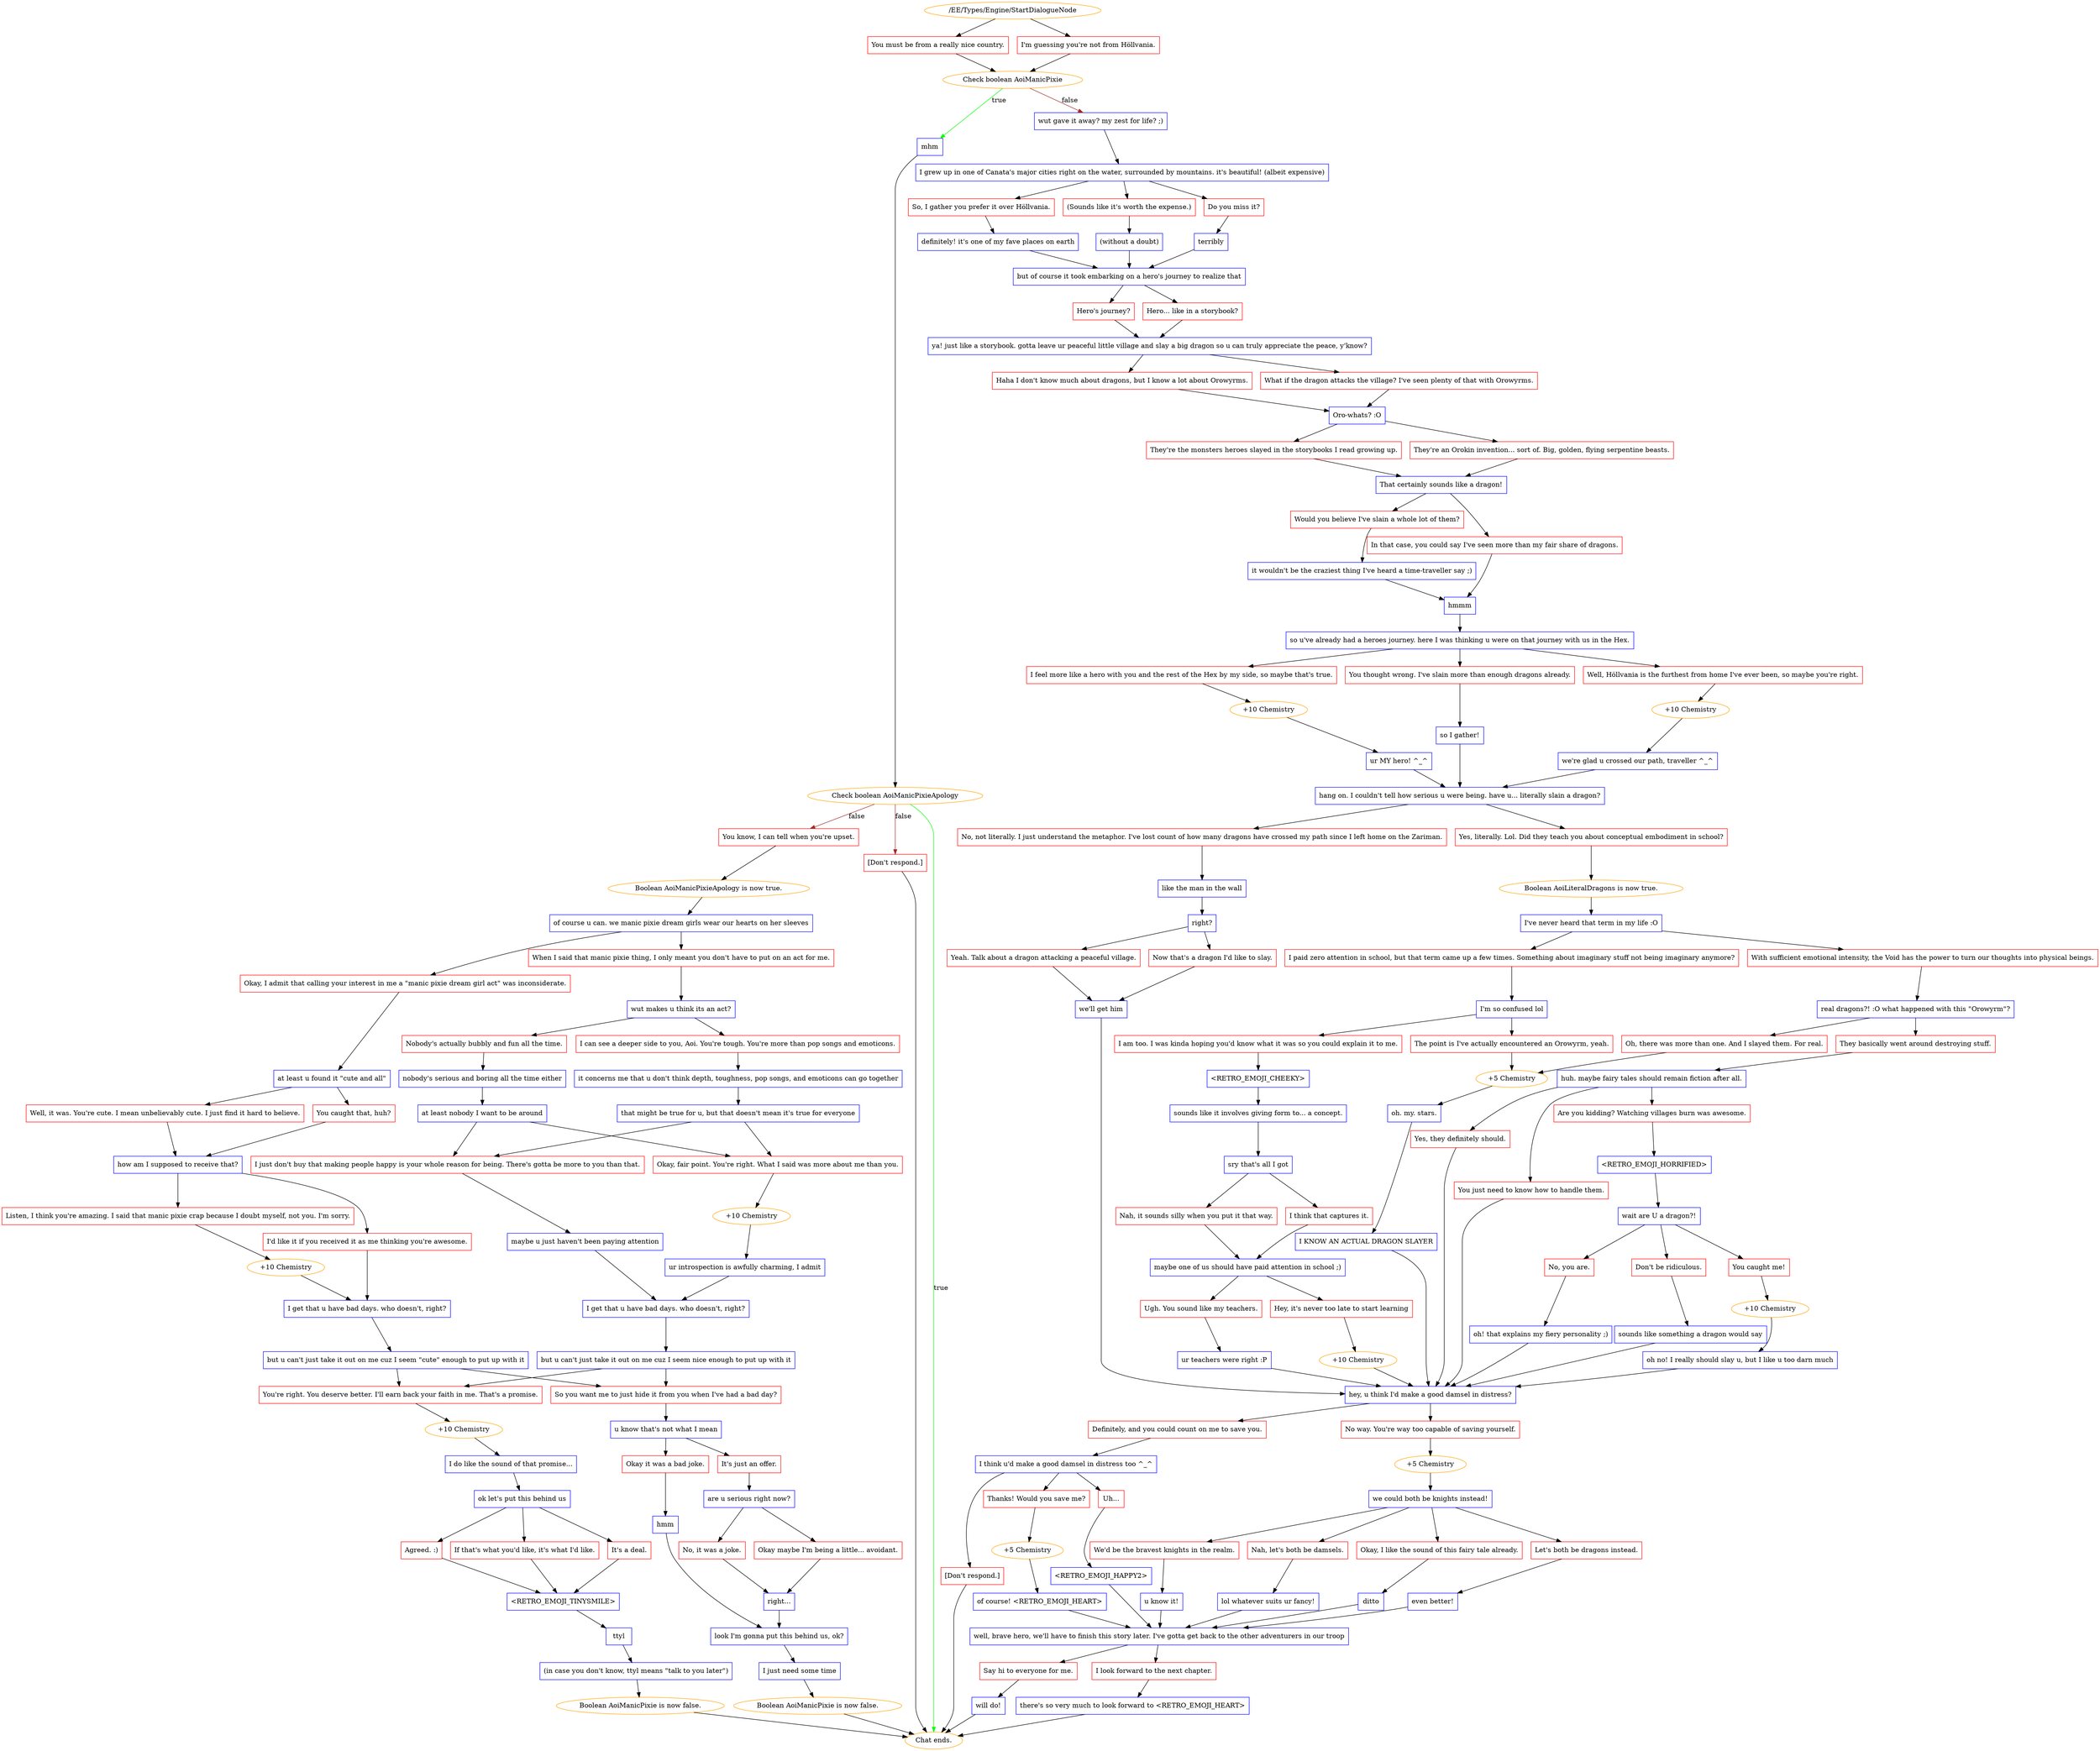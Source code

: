digraph {
	2088 [label="/EE/Types/Engine/StartDialogueNode",color=orange];
		2088 -> 2147;
		2088 -> 2148;
	2147 [label="You must be from a really nice country.",shape=box,color=red];
		2147 -> 2149;
	2148 [label="I'm guessing you're not from Höllvania.",shape=box,color=red];
		2148 -> 2149;
	2149 [label="Check boolean AoiManicPixie",color=orange];
		2149 -> 2091 [label=true,color=green];
		2149 -> 2151 [label=false,color=brown];
	2091 [label="mhm",shape=box,color=blue];
		2091 -> 2123;
	2151 [label="wut gave it away? my zest for life? ;)",shape=box,color=blue];
		2151 -> 2152;
	2123 [label="Check boolean AoiManicPixieApology",color=orange];
		2123 -> "Chat ends." [label=true,color=green];
		2123 -> 2125 [label=false,color=brown];
		2123 -> 2140 [label=false,color=brown];
	2152 [label="I grew up in one of Canata's major cities right on the water, surrounded by mountains. it's beautiful! (albeit expensive)",shape=box,color=blue];
		2152 -> 2153;
		2152 -> 2154;
		2152 -> 2155;
	"Chat ends." [color=orange];
	2125 [label="You know, I can tell when you're upset.",shape=box,color=red];
		2125 -> 2138;
	2140 [label="[Don't respond.]",shape=box,color=red];
		2140 -> "Chat ends.";
	2153 [label="Do you miss it?",shape=box,color=red];
		2153 -> 2156;
	2154 [label="So, I gather you prefer it over Höllvania.",shape=box,color=red];
		2154 -> 2157;
	2155 [label="(Sounds like it's worth the expense.)",shape=box,color=red];
		2155 -> 2158;
	2138 [label="Boolean AoiManicPixieApology is now true.",color=orange];
		2138 -> 2137;
	"Chat ends." [color=orange];
	2156 [label="terribly",shape=box,color=blue];
		2156 -> 2159;
	2157 [label="definitely! it's one of my fave places on earth",shape=box,color=blue];
		2157 -> 2159;
	2158 [label="(without a doubt)",shape=box,color=blue];
		2158 -> 2159;
	2137 [label="of course u can. we manic pixie dream girls wear our hearts on her sleeves",shape=box,color=blue];
		2137 -> 2136;
		2137 -> 2135;
	2159 [label="but of course it took embarking on a hero's journey to realize that",shape=box,color=blue];
		2159 -> 2160;
		2159 -> 2161;
	2136 [label="Okay, I admit that calling your interest in me a \"manic pixie dream girl act\" was inconsiderate.",shape=box,color=red];
		2136 -> 2134;
	2135 [label="When I said that manic pixie thing, I only meant you don't have to put on an act for me.",shape=box,color=red];
		2135 -> 2090;
	2160 [label="Hero's journey?",shape=box,color=red];
		2160 -> 2162;
	2161 [label="Hero... like in a storybook?",shape=box,color=red];
		2161 -> 2162;
	2134 [label="at least u found it \"cute and all\"",shape=box,color=blue];
		2134 -> 2133;
		2134 -> 2132;
	2090 [label="wut makes u think its an act?",shape=box,color=blue];
		2090 -> 2129;
		2090 -> 2130;
	2162 [label="ya! just like a storybook. gotta leave ur peaceful little village and slay a big dragon so u can truly appreciate the peace, y'know?",shape=box,color=blue];
		2162 -> 2163;
		2162 -> 2164;
	2133 [label="Well, it was. You're cute. I mean unbelievably cute. I just find it hard to believe.",shape=box,color=red];
		2133 -> 2131;
	2132 [label="You caught that, huh?",shape=box,color=red];
		2132 -> 2131;
	2129 [label="Nobody's actually bubbly and fun all the time.",shape=box,color=red];
		2129 -> 2089;
	2130 [label="I can see a deeper side to you, Aoi. You're tough. You're more than pop songs and emoticons.",shape=box,color=red];
		2130 -> 2146;
	2163 [label="Haha I don't know much about dragons, but I know a lot about Orowyrms.",shape=box,color=red];
		2163 -> 2165;
	2164 [label="What if the dragon attacks the village? I've seen plenty of that with Orowyrms.",shape=box,color=red];
		2164 -> 2165;
	2131 [label="how am I supposed to receive that?",shape=box,color=blue];
		2131 -> 2145;
		2131 -> 2144;
	2089 [label="nobody's serious and boring all the time either",shape=box,color=blue];
		2089 -> 2141;
	2146 [label="it concerns me that u don't think depth, toughness, pop songs, and emoticons can go together",shape=box,color=blue];
		2146 -> 2092;
	2165 [label="Oro-whats? :O",shape=box,color=blue];
		2165 -> 2168;
		2165 -> 2167;
	2145 [label="Listen, I think you're amazing. I said that manic pixie crap because I doubt myself, not you. I'm sorry.",shape=box,color=red];
		2145 -> 2143;
	2144 [label="I'd like it if you received it as me thinking you're awesome.",shape=box,color=red];
		2144 -> 2094;
	2141 [label="at least nobody I want to be around",shape=box,color=blue];
		2141 -> 2142;
		2141 -> 2093;
	2092 [label="that might be true for u, but that doesn't mean it's true for everyone",shape=box,color=blue];
		2092 -> 2093;
		2092 -> 2142;
	2168 [label="They're the monsters heroes slayed in the storybooks I read growing up.",shape=box,color=red];
		2168 -> 2166;
	2167 [label="They're an Orokin invention... sort of. Big, golden, flying serpentine beasts.",shape=box,color=red];
		2167 -> 2166;
	2143 [label="+10 Chemistry",color=orange];
		2143 -> 2094;
	2094 [label="I get that u have bad days. who doesn't, right?",shape=box,color=blue];
		2094 -> 2095;
	2142 [label="I just don't buy that making people happy is your whole reason for being. There's gotta be more to you than that.",shape=box,color=red];
		2142 -> 2096;
	2093 [label="Okay, fair point. You're right. What I said was more about me than you.",shape=box,color=red];
		2093 -> 2097;
	2166 [label="That certainly sounds like a dragon!",shape=box,color=blue];
		2166 -> 2170;
		2166 -> 2169;
	2095 [label="but u can't just take it out on me cuz I seem \"cute\" enough to put up with it",shape=box,color=blue];
		2095 -> 2101;
		2095 -> 2102;
	2096 [label="maybe u just haven't been paying attention",shape=box,color=blue];
		2096 -> 2099;
	2097 [label="+10 Chemistry",color=orange];
		2097 -> 2098;
	2170 [label="Would you believe I've slain a whole lot of them?",shape=box,color=red];
		2170 -> 2171;
	2169 [label="In that case, you could say I've seen more than my fair share of dragons.",shape=box,color=red];
		2169 -> 2172;
	2101 [label="You're right. You deserve better. I'll earn back your faith in me. That's a promise.",shape=box,color=red];
		2101 -> 2103;
	2102 [label="So you want me to just hide it from you when I've had a bad day?",shape=box,color=red];
		2102 -> 2104;
	2099 [label="I get that u have bad days. who doesn't, right?",shape=box,color=blue];
		2099 -> 2100;
	2098 [label="ur introspection is awfully charming, I admit",shape=box,color=blue];
		2098 -> 2099;
	2171 [label="it wouldn't be the craziest thing I've heard a time-traveller say ;)",shape=box,color=blue];
		2171 -> 2172;
	2172 [label="hmmm",shape=box,color=blue];
		2172 -> 2173;
	2103 [label="+10 Chemistry",color=orange];
		2103 -> 2107;
	2104 [label="u know that's not what I mean",shape=box,color=blue];
		2104 -> 2105;
		2104 -> 2106;
	2100 [label="but u can't just take it out on me cuz I seem nice enough to put up with it",shape=box,color=blue];
		2100 -> 2101;
		2100 -> 2102;
	2173 [label="so u've already had a heroes journey. here I was thinking u were on that journey with us in the Hex.",shape=box,color=blue];
		2173 -> 2174;
		2173 -> 2175;
		2173 -> 2176;
	2107 [label="I do like the sound of that promise...",shape=box,color=blue];
		2107 -> 2108;
	2105 [label="It's just an offer.",shape=box,color=red];
		2105 -> 2115;
	2106 [label="Okay it was a bad joke.",shape=box,color=red];
		2106 -> 2116;
	2174 [label="Well, Höllvania is the furthest from home I've ever been, so maybe you're right.",shape=box,color=red];
		2174 -> 2177;
	2175 [label="I feel more like a hero with you and the rest of the Hex by my side, so maybe that's true.",shape=box,color=red];
		2175 -> 2178;
	2176 [label="You thought wrong. I've slain more than enough dragons already.",shape=box,color=red];
		2176 -> 2179;
	2108 [label="ok let's put this behind us",shape=box,color=blue];
		2108 -> 2109;
		2108 -> 2110;
		2108 -> 2111;
	2115 [label="are u serious right now?",shape=box,color=blue];
		2115 -> 2117;
		2115 -> 2118;
	2116 [label="hmm",shape=box,color=blue];
		2116 -> 2121;
	2177 [label="+10 Chemistry",color=orange];
		2177 -> 2180;
	2178 [label="+10 Chemistry",color=orange];
		2178 -> 2181;
	2179 [label="so I gather!",shape=box,color=blue];
		2179 -> 2182;
	2109 [label="It's a deal.",shape=box,color=red];
		2109 -> 2112;
	2110 [label="Agreed. :)",shape=box,color=red];
		2110 -> 2112;
	2111 [label="If that's what you'd like, it's what I'd like.",shape=box,color=red];
		2111 -> 2112;
	2117 [label="Okay maybe I'm being a little... avoidant.",shape=box,color=red];
		2117 -> 2119;
	2118 [label="No, it was a joke.",shape=box,color=red];
		2118 -> 2119;
	2121 [label="look I'm gonna put this behind us, ok?",shape=box,color=blue];
		2121 -> 2120;
	2180 [label="we're glad u crossed our path, traveller ^_^",shape=box,color=blue];
		2180 -> 2182;
	2181 [label="ur MY hero! ^_^",shape=box,color=blue];
		2181 -> 2182;
	2182 [label="hang on. I couldn't tell how serious u were being. have u... literally slain a dragon?",shape=box,color=blue];
		2182 -> 2183;
		2182 -> 2184;
	2112 [label="<RETRO_EMOJI_TINYSMILE>",shape=box,color=blue];
		2112 -> 2113;
	2119 [label="right...",shape=box,color=blue];
		2119 -> 2121;
	2120 [label="I just need some time",shape=box,color=blue];
		2120 -> 2122;
	2183 [label="Yes, literally. Lol. Did they teach you about conceptual embodiment in school?",shape=box,color=red];
		2183 -> 2185;
	2184 [label="No, not literally. I just understand the metaphor. I've lost count of how many dragons have crossed my path since I left home on the Zariman.",shape=box,color=red];
		2184 -> 2186;
	2113 [label="ttyl",shape=box,color=blue];
		2113 -> 2114;
	2122 [label="Boolean AoiManicPixie is now false.",color=orange];
		2122 -> "Chat ends.";
	2185 [label="Boolean AoiLiteralDragons is now true.",color=orange];
		2185 -> 2187;
	2186 [label="like the man in the wall",shape=box,color=blue];
		2186 -> 2188;
	2114 [label="(in case you don't know, ttyl means \"talk to you later\")",shape=box,color=blue];
		2114 -> 2128;
	"Chat ends." [color=orange];
	2187 [label="I've never heard that term in my life :O",shape=box,color=blue];
		2187 -> 2189;
		2187 -> 2190;
	2188 [label="right?",shape=box,color=blue];
		2188 -> 2193;
		2188 -> 2194;
	2128 [label="Boolean AoiManicPixie is now false.",color=orange];
		2128 -> "Chat ends.";
	2189 [label="I paid zero attention in school, but that term came up a few times. Something about imaginary stuff not being imaginary anymore?",shape=box,color=red];
		2189 -> 2191;
	2190 [label="With sufficient emotional intensity, the Void has the power to turn our thoughts into physical beings.",shape=box,color=red];
		2190 -> 2192;
	2193 [label="Yeah. Talk about a dragon attacking a peaceful village.",shape=box,color=red];
		2193 -> 2195;
	2194 [label="Now that's a dragon I'd like to slay.",shape=box,color=red];
		2194 -> 2195;
	"Chat ends." [color=orange];
	2191 [label="I'm so confused lol",shape=box,color=blue];
		2191 -> 2196;
		2191 -> 2197;
	2192 [label="real dragons?! :O what happened with this \"Orowyrm\"?",shape=box,color=blue];
		2192 -> 2198;
		2192 -> 2199;
	2195 [label="we'll get him",shape=box,color=blue];
		2195 -> 2226;
	2196 [label="I am too. I was kinda hoping you'd know what it was so you could explain it to me.",shape=box,color=red];
		2196 -> 2200;
	2197 [label="The point is I've actually encountered an Orowyrm, yeah.",shape=box,color=red];
		2197 -> 2201;
	2198 [label="Oh, there was more than one. And I slayed them. For real.",shape=box,color=red];
		2198 -> 2201;
	2199 [label="They basically went around destroying stuff.",shape=box,color=red];
		2199 -> 2202;
	2226 [label="hey, u think I'd make a good damsel in distress?",shape=box,color=blue];
		2226 -> 2227;
		2226 -> 2228;
	2200 [label="<RETRO_EMOJI_CHEEKY>",shape=box,color=blue];
		2200 -> 2203;
	2201 [label="+5 Chemistry",color=orange];
		2201 -> 2204;
	2202 [label="huh. maybe fairy tales should remain fiction after all.",shape=box,color=blue];
		2202 -> 2207;
		2202 -> 2208;
		2202 -> 2209;
	2227 [label="Definitely, and you could count on me to save you.",shape=box,color=red];
		2227 -> 2230;
	2228 [label="No way. You're way too capable of saving yourself.",shape=box,color=red];
		2228 -> 2229;
	2203 [label="sounds like it involves giving form to... a concept.",shape=box,color=blue];
		2203 -> 2206;
	2204 [label="oh. my. stars.",shape=box,color=blue];
		2204 -> 2205;
	2207 [label="Yes, they definitely should.",shape=box,color=red];
		2207 -> 2226;
	2208 [label="You just need to know how to handle them.",shape=box,color=red];
		2208 -> 2226;
	2209 [label="Are you kidding? Watching villages burn was awesome.",shape=box,color=red];
		2209 -> 2210;
	2230 [label="I think u'd make a good damsel in distress too ^_^",shape=box,color=blue];
		2230 -> 2231;
		2230 -> 2233;
		2230 -> 2232;
	2229 [label="+5 Chemistry",color=orange];
		2229 -> 2235;
	2206 [label="sry that's all I got",shape=box,color=blue];
		2206 -> 2212;
		2206 -> 2213;
	2205 [label="I KNOW AN ACTUAL DRAGON SLAYER",shape=box,color=blue];
		2205 -> 2226;
	2210 [label="<RETRO_EMOJI_HORRIFIED>",shape=box,color=blue];
		2210 -> 2211;
	2231 [label="Thanks! Would you save me?",shape=box,color=red];
		2231 -> 2240;
	2233 [label="Uh...",shape=box,color=red];
		2233 -> 2242;
	2232 [label="[Don't respond.]",shape=box,color=red];
		2232 -> "Chat ends.";
	2235 [label="we could both be knights instead!",shape=box,color=blue];
		2235 -> 2237;
		2235 -> 2236;
		2235 -> 2238;
		2235 -> 2239;
	2212 [label="I think that captures it.",shape=box,color=red];
		2212 -> 2214;
	2213 [label="Nah, it sounds silly when you put it that way.",shape=box,color=red];
		2213 -> 2214;
	2211 [label="wait are U a dragon?!",shape=box,color=blue];
		2211 -> 2219;
		2211 -> 2220;
		2211 -> 2221;
	2240 [label="+5 Chemistry",color=orange];
		2240 -> 2241;
	2242 [label="<RETRO_EMOJI_HAPPY2>",shape=box,color=blue];
		2242 -> 2247;
	"Chat ends." [color=orange];
	2237 [label="Okay, I like the sound of this fairy tale already.",shape=box,color=red];
		2237 -> 2243;
	2236 [label="Let's both be dragons instead.",shape=box,color=red];
		2236 -> 2244;
	2238 [label="We'd be the bravest knights in the realm.",shape=box,color=red];
		2238 -> 2245;
	2239 [label="Nah, let's both be damsels.",shape=box,color=red];
		2239 -> 2246;
	2214 [label="maybe one of us should have paid attention in school ;)",shape=box,color=blue];
		2214 -> 2215;
		2214 -> 2216;
	2219 [label="You caught me!",shape=box,color=red];
		2219 -> 2222;
	2220 [label="No, you are.",shape=box,color=red];
		2220 -> 2224;
	2221 [label="Don't be ridiculous.",shape=box,color=red];
		2221 -> 2225;
	2241 [label="of course! <RETRO_EMOJI_HEART>",shape=box,color=blue];
		2241 -> 2247;
	2247 [label="well, brave hero, we'll have to finish this story later. I've gotta get back to the other adventurers in our troop",shape=box,color=blue];
		2247 -> 2248;
		2247 -> 2249;
	2243 [label="ditto",shape=box,color=blue];
		2243 -> 2247;
	2244 [label="even better!",shape=box,color=blue];
		2244 -> 2247;
	2245 [label="u know it!",shape=box,color=blue];
		2245 -> 2247;
	2246 [label="lol whatever suits ur fancy!",shape=box,color=blue];
		2246 -> 2247;
	2215 [label="Hey, it's never too late to start learning",shape=box,color=red];
		2215 -> 2217;
	2216 [label="Ugh. You sound like my teachers.",shape=box,color=red];
		2216 -> 2218;
	2222 [label="+10 Chemistry",color=orange];
		2222 -> 2223;
	2224 [label="oh! that explains my fiery personality ;)",shape=box,color=blue];
		2224 -> 2226;
	2225 [label="sounds like something a dragon would say",shape=box,color=blue];
		2225 -> 2226;
	2248 [label="Say hi to everyone for me.",shape=box,color=red];
		2248 -> 2250;
	2249 [label="I look forward to the next chapter.",shape=box,color=red];
		2249 -> 2251;
	2217 [label="+10 Chemistry",color=orange];
		2217 -> 2226;
	2218 [label="ur teachers were right :P",shape=box,color=blue];
		2218 -> 2226;
	2223 [label="oh no! I really should slay u, but I like u too darn much",shape=box,color=blue];
		2223 -> 2226;
	2250 [label="will do!",shape=box,color=blue];
		2250 -> "Chat ends.";
	2251 [label="there's so very much to look forward to <RETRO_EMOJI_HEART>",shape=box,color=blue];
		2251 -> "Chat ends.";
	"Chat ends." [color=orange];
}